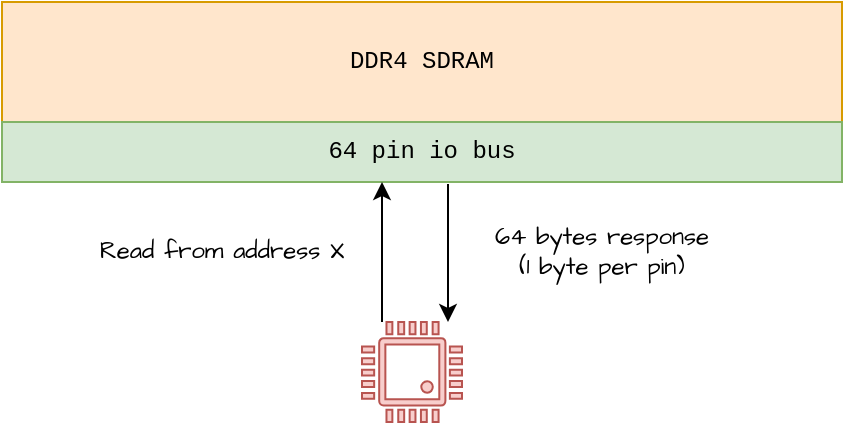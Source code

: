 <mxfile version="24.4.13" type="device" pages="2">
  <diagram name="ddr4" id="lBqemwW4G3ov8Y4Dyzth">
    <mxGraphModel dx="537" dy="547" grid="1" gridSize="10" guides="1" tooltips="1" connect="1" arrows="1" fold="1" page="1" pageScale="1" pageWidth="1100" pageHeight="850" math="0" shadow="0">
      <root>
        <mxCell id="0" />
        <mxCell id="1" parent="0" />
        <mxCell id="72LrfbyySqzoY_jBKCR_-1" value="DDR4 SDRAM" style="rounded=0;whiteSpace=wrap;html=1;fontFamily=Courier New;fillColor=#ffe6cc;strokeColor=#d79b00;" vertex="1" parent="1">
          <mxGeometry x="110" y="120" width="420" height="60" as="geometry" />
        </mxCell>
        <mxCell id="72LrfbyySqzoY_jBKCR_-2" value="64 pin io bus" style="rounded=0;whiteSpace=wrap;html=1;fontFamily=Courier New;fillColor=#d5e8d4;strokeColor=#82b366;" vertex="1" parent="1">
          <mxGeometry x="110" y="180" width="420" height="30" as="geometry" />
        </mxCell>
        <mxCell id="72LrfbyySqzoY_jBKCR_-3" value="" style="pointerEvents=1;shadow=0;dashed=0;html=1;strokeColor=#b85450;fillColor=#f8cecc;labelPosition=center;verticalLabelPosition=bottom;verticalAlign=top;align=center;outlineConnect=0;shape=mxgraph.veeam.cpu;" vertex="1" parent="1">
          <mxGeometry x="290" y="280" width="50" height="50" as="geometry" />
        </mxCell>
        <mxCell id="72LrfbyySqzoY_jBKCR_-4" value="" style="endArrow=classic;html=1;rounded=0;entryX=0.467;entryY=1.1;entryDx=0;entryDy=0;entryPerimeter=0;" edge="1" parent="1">
          <mxGeometry width="50" height="50" relative="1" as="geometry">
            <mxPoint x="300" y="280" as="sourcePoint" />
            <mxPoint x="300" y="210.0" as="targetPoint" />
          </mxGeometry>
        </mxCell>
        <mxCell id="72LrfbyySqzoY_jBKCR_-5" value="" style="endArrow=classic;html=1;rounded=0;" edge="1" parent="1">
          <mxGeometry width="50" height="50" relative="1" as="geometry">
            <mxPoint x="333" y="211" as="sourcePoint" />
            <mxPoint x="333" y="280" as="targetPoint" />
          </mxGeometry>
        </mxCell>
        <mxCell id="72LrfbyySqzoY_jBKCR_-6" value="Read from address X" style="text;html=1;align=center;verticalAlign=middle;whiteSpace=wrap;rounded=0;fontFamily=Architects Daughter;fontSource=https%3A%2F%2Ffonts.googleapis.com%2Fcss%3Ffamily%3DArchitects%2BDaughter;" vertex="1" parent="1">
          <mxGeometry x="150" y="230" width="140" height="30" as="geometry" />
        </mxCell>
        <mxCell id="72LrfbyySqzoY_jBKCR_-7" value="64 bytes response&lt;div&gt;(1 byte per pin)&lt;/div&gt;" style="text;html=1;align=center;verticalAlign=middle;whiteSpace=wrap;rounded=0;fontFamily=Architects Daughter;fontSource=https%3A%2F%2Ffonts.googleapis.com%2Fcss%3Ffamily%3DArchitects%2BDaughter;" vertex="1" parent="1">
          <mxGeometry x="340" y="230" width="140" height="30" as="geometry" />
        </mxCell>
      </root>
    </mxGraphModel>
  </diagram>
  <diagram name="ddr5" id="fLOugfd9Cuijchctfw0J">
    <mxGraphModel dx="649" dy="661" grid="1" gridSize="10" guides="1" tooltips="1" connect="1" arrows="1" fold="1" page="1" pageScale="1" pageWidth="1100" pageHeight="850" math="0" shadow="0">
      <root>
        <mxCell id="xb3okMgiT83-ZsKsdgay-0" />
        <mxCell id="xb3okMgiT83-ZsKsdgay-1" parent="xb3okMgiT83-ZsKsdgay-0" />
        <mxCell id="xb3okMgiT83-ZsKsdgay-2" value="DDR5 SDRAM" style="rounded=0;whiteSpace=wrap;html=1;fontFamily=Courier New;fillColor=#ffe6cc;strokeColor=#d79b00;" vertex="1" parent="xb3okMgiT83-ZsKsdgay-1">
          <mxGeometry x="110" y="110" width="420" height="60" as="geometry" />
        </mxCell>
        <mxCell id="xb3okMgiT83-ZsKsdgay-3" value="&lt;div&gt;&lt;span style=&quot;background-color: initial;&quot;&gt;Channel A&lt;/span&gt;&lt;br&gt;&lt;/div&gt;32 pin io bus" style="rounded=0;whiteSpace=wrap;html=1;fontFamily=Courier New;fillColor=#d5e8d4;strokeColor=#82b366;" vertex="1" parent="xb3okMgiT83-ZsKsdgay-1">
          <mxGeometry x="110" y="170" width="210" height="40" as="geometry" />
        </mxCell>
        <mxCell id="xb3okMgiT83-ZsKsdgay-4" value="" style="pointerEvents=1;shadow=0;dashed=0;html=1;strokeColor=#b85450;fillColor=#f8cecc;labelPosition=center;verticalLabelPosition=bottom;verticalAlign=top;align=center;outlineConnect=0;shape=mxgraph.veeam.cpu;" vertex="1" parent="xb3okMgiT83-ZsKsdgay-1">
          <mxGeometry x="290" y="280" width="50" height="50" as="geometry" />
        </mxCell>
        <mxCell id="xb3okMgiT83-ZsKsdgay-7" value="Read from&amp;nbsp;&lt;div&gt;address X&lt;/div&gt;" style="text;html=1;align=center;verticalAlign=middle;whiteSpace=wrap;rounded=0;fontFamily=Architects Daughter;fontSource=https%3A%2F%2Ffonts.googleapis.com%2Fcss%3Ffamily%3DArchitects%2BDaughter;" vertex="1" parent="xb3okMgiT83-ZsKsdgay-1">
          <mxGeometry x="110" y="230" width="80" height="30" as="geometry" />
        </mxCell>
        <mxCell id="fkU10QrsaT3xCuU7vBy9-0" value="&lt;div&gt;&lt;span style=&quot;background-color: initial;&quot;&gt;Channel B&lt;/span&gt;&lt;br&gt;&lt;/div&gt;32 pin io bus" style="rounded=0;whiteSpace=wrap;html=1;fontFamily=Courier New;fillColor=#d5e8d4;strokeColor=#82b366;" vertex="1" parent="xb3okMgiT83-ZsKsdgay-1">
          <mxGeometry x="320" y="170" width="210" height="40" as="geometry" />
        </mxCell>
        <mxCell id="IcgwBXksG3nrWfpEp9Pc-1" value="64 bytes&lt;div&gt;(2 bytes per pin)&lt;/div&gt;" style="text;html=1;align=center;verticalAlign=middle;whiteSpace=wrap;rounded=0;fontFamily=Architects Daughter;fontSource=https%3A%2F%2Ffonts.googleapis.com%2Fcss%3Ffamily%3DArchitects%2BDaughter;" vertex="1" parent="xb3okMgiT83-ZsKsdgay-1">
          <mxGeometry x="210" y="230" width="110" height="30" as="geometry" />
        </mxCell>
        <mxCell id="zEM9ajk-SXAkSVKI_JSx-0" value="" style="endArrow=classic;html=1;rounded=0;entryX=0.467;entryY=1.1;entryDx=0;entryDy=0;entryPerimeter=0;" edge="1" parent="xb3okMgiT83-ZsKsdgay-1">
          <mxGeometry width="50" height="50" relative="1" as="geometry">
            <mxPoint x="190" y="280" as="sourcePoint" />
            <mxPoint x="190" y="210.0" as="targetPoint" />
          </mxGeometry>
        </mxCell>
        <mxCell id="zEM9ajk-SXAkSVKI_JSx-1" value="" style="endArrow=none;html=1;rounded=0;entryX=0.467;entryY=1.1;entryDx=0;entryDy=0;entryPerimeter=0;startArrow=classic;startFill=1;endFill=0;" edge="1" parent="xb3okMgiT83-ZsKsdgay-1">
          <mxGeometry width="50" height="50" relative="1" as="geometry">
            <mxPoint x="210" y="280" as="sourcePoint" />
            <mxPoint x="210" y="210.0" as="targetPoint" />
          </mxGeometry>
        </mxCell>
        <mxCell id="zEM9ajk-SXAkSVKI_JSx-2" value="Read from&amp;nbsp;&lt;div&gt;address y&lt;/div&gt;" style="text;html=1;align=center;verticalAlign=middle;whiteSpace=wrap;rounded=0;fontFamily=Architects Daughter;fontSource=https%3A%2F%2Ffonts.googleapis.com%2Fcss%3Ffamily%3DArchitects%2BDaughter;" vertex="1" parent="xb3okMgiT83-ZsKsdgay-1">
          <mxGeometry x="320" y="230" width="80" height="30" as="geometry" />
        </mxCell>
        <mxCell id="zEM9ajk-SXAkSVKI_JSx-3" value="64 bytes&lt;div&gt;(2 bytes per pin)&lt;/div&gt;" style="text;html=1;align=center;verticalAlign=middle;whiteSpace=wrap;rounded=0;fontFamily=Architects Daughter;fontSource=https%3A%2F%2Ffonts.googleapis.com%2Fcss%3Ffamily%3DArchitects%2BDaughter;" vertex="1" parent="xb3okMgiT83-ZsKsdgay-1">
          <mxGeometry x="420" y="230" width="110" height="30" as="geometry" />
        </mxCell>
        <mxCell id="zEM9ajk-SXAkSVKI_JSx-4" value="" style="endArrow=classic;html=1;rounded=0;entryX=0.467;entryY=1.1;entryDx=0;entryDy=0;entryPerimeter=0;" edge="1" parent="xb3okMgiT83-ZsKsdgay-1">
          <mxGeometry width="50" height="50" relative="1" as="geometry">
            <mxPoint x="400" y="280" as="sourcePoint" />
            <mxPoint x="400" y="210.0" as="targetPoint" />
          </mxGeometry>
        </mxCell>
        <mxCell id="zEM9ajk-SXAkSVKI_JSx-5" value="" style="endArrow=none;html=1;rounded=0;entryX=0.467;entryY=1.1;entryDx=0;entryDy=0;entryPerimeter=0;startArrow=classic;startFill=1;endFill=0;" edge="1" parent="xb3okMgiT83-ZsKsdgay-1">
          <mxGeometry width="50" height="50" relative="1" as="geometry">
            <mxPoint x="420" y="280" as="sourcePoint" />
            <mxPoint x="420" y="210.0" as="targetPoint" />
          </mxGeometry>
        </mxCell>
      </root>
    </mxGraphModel>
  </diagram>
</mxfile>

